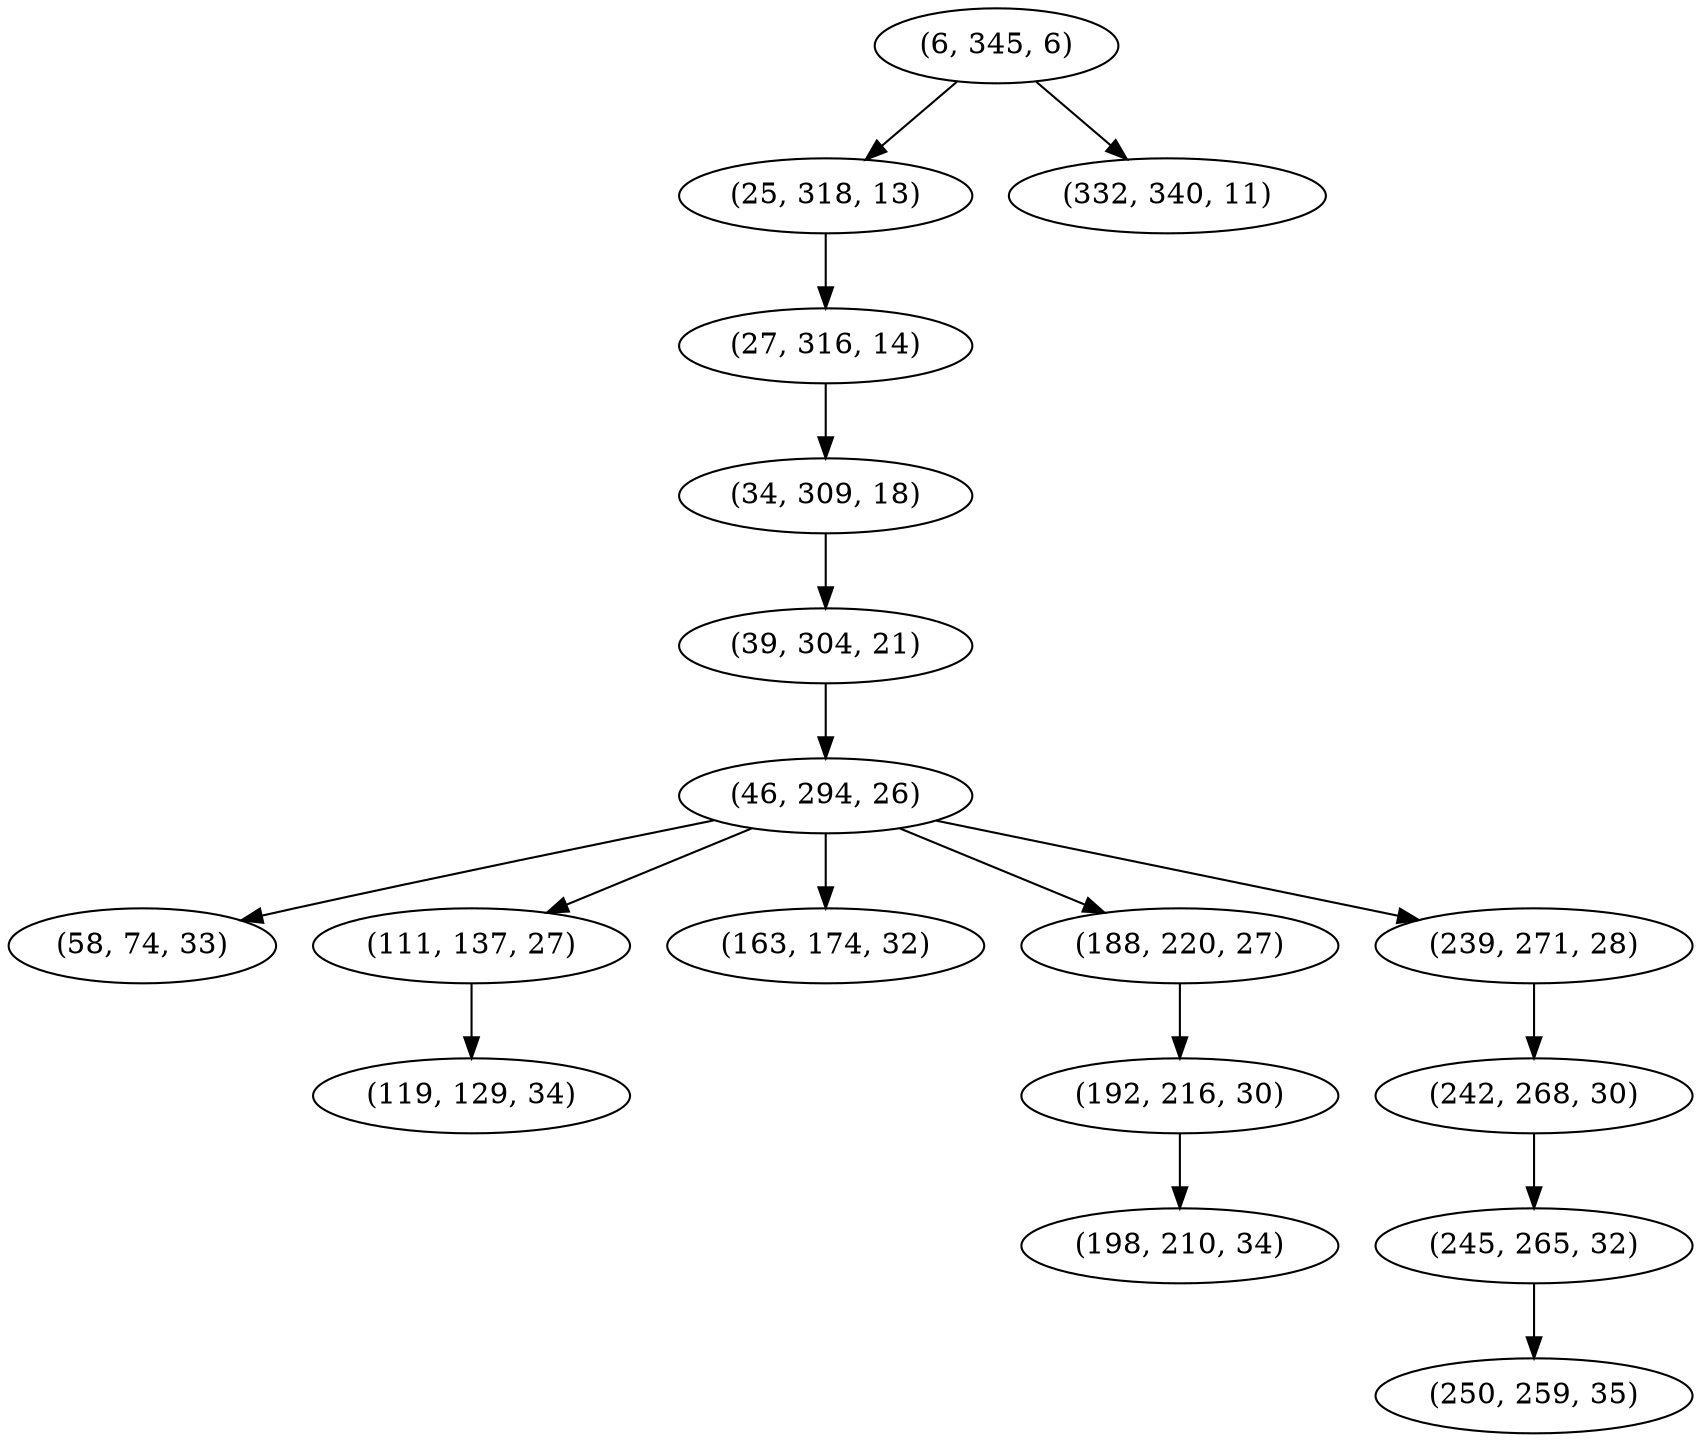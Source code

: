 digraph tree {
    "(6, 345, 6)";
    "(25, 318, 13)";
    "(27, 316, 14)";
    "(34, 309, 18)";
    "(39, 304, 21)";
    "(46, 294, 26)";
    "(58, 74, 33)";
    "(111, 137, 27)";
    "(119, 129, 34)";
    "(163, 174, 32)";
    "(188, 220, 27)";
    "(192, 216, 30)";
    "(198, 210, 34)";
    "(239, 271, 28)";
    "(242, 268, 30)";
    "(245, 265, 32)";
    "(250, 259, 35)";
    "(332, 340, 11)";
    "(6, 345, 6)" -> "(25, 318, 13)";
    "(6, 345, 6)" -> "(332, 340, 11)";
    "(25, 318, 13)" -> "(27, 316, 14)";
    "(27, 316, 14)" -> "(34, 309, 18)";
    "(34, 309, 18)" -> "(39, 304, 21)";
    "(39, 304, 21)" -> "(46, 294, 26)";
    "(46, 294, 26)" -> "(58, 74, 33)";
    "(46, 294, 26)" -> "(111, 137, 27)";
    "(46, 294, 26)" -> "(163, 174, 32)";
    "(46, 294, 26)" -> "(188, 220, 27)";
    "(46, 294, 26)" -> "(239, 271, 28)";
    "(111, 137, 27)" -> "(119, 129, 34)";
    "(188, 220, 27)" -> "(192, 216, 30)";
    "(192, 216, 30)" -> "(198, 210, 34)";
    "(239, 271, 28)" -> "(242, 268, 30)";
    "(242, 268, 30)" -> "(245, 265, 32)";
    "(245, 265, 32)" -> "(250, 259, 35)";
}
